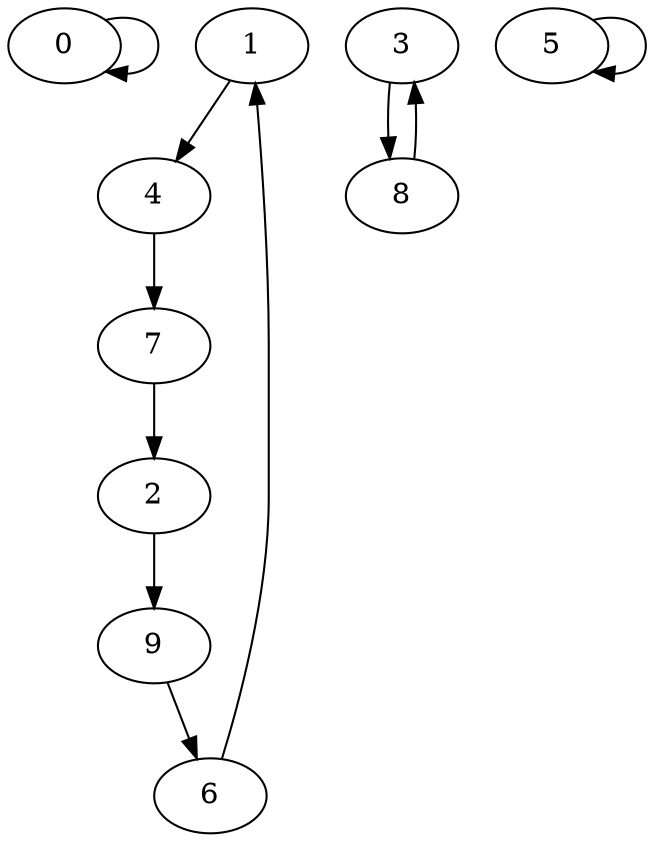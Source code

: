 digraph graphname {
	0 -> 0;
	1 -> 4;
	2 -> 9;
	3 -> 8;
	4 -> 7;
	5 -> 5;
	6 -> 1;
	7 -> 2;
	8 -> 3;
	9 -> 6;
}
